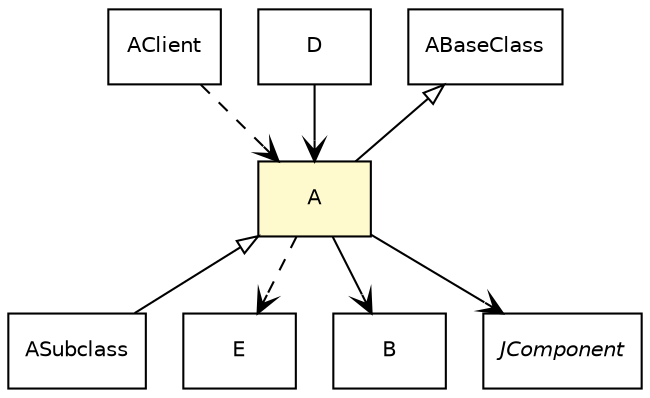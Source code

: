 #!/usr/local/bin/dot
#
# Class diagram 
# Generated by UmlGraph version 4.1 (http://www.spinellis.gr/sw/umlgraph)
#

digraph G {
	edge [fontname="Helvetica",fontsize=10,labelfontname="Helvetica",labelfontsize=10];
	node [fontname="Helvetica",fontsize=10,shape=record];
	// gr.spinellis.context.classes.AClient
	c420 [label="AClient", fontname="Helvetica", fontcolor="black", fontsize=10.0];
	// gr.spinellis.context.classes.ASubclass
	c422 [label="ASubclass", fontname="Helvetica", fontcolor="black", fontsize=10.0];
	// gr.spinellis.context.classes.E
	c423 [label="E", fontname="Helvetica", fontcolor="black", fontsize=10.0];
	// gr.spinellis.context.classes.D
	c425 [label="D", fontname="Helvetica", fontcolor="black", fontsize=10.0];
	// gr.spinellis.context.classes.B
	c428 [label="B", fontname="Helvetica", fontcolor="black", fontsize=10.0];
	// gr.spinellis.context.classes.ABaseClass
	c429 [label="ABaseClass", fontname="Helvetica", fontcolor="black", fontsize=10.0];
	// gr.spinellis.context.classes.A
	c430 [label="A", fontname="Helvetica", style=filled, fillcolor="lemonchiffon", fontcolor="black", fontsize=10.0];
	//gr.spinellis.context.classes.ASubclass extends gr.spinellis.context.classes.A
	c430 -> c422 [dir=back,arrowtail=empty];
	//gr.spinellis.context.classes.A extends gr.spinellis.context.classes.ABaseClass
	c429 -> c430 [dir=back,arrowtail=empty];
	// gr.spinellis.context.classes.D navassoc gr.spinellis.context.classes.A
	c425 -> c430 [taillabel="", label="", headlabel="", fontname="Helvetica", fontcolor="black", fontsize=10.0, color="black", arrowhead=open];
	// gr.spinellis.context.classes.A navassoc gr.spinellis.context.classes.B
	c430 -> c428 [taillabel="", label="", headlabel="", fontname="Helvetica", fontcolor="black", fontsize=10.0, color="black", arrowhead=open];
	// gr.spinellis.context.classes.A navassoc javax.swing.JComponent
	c430 -> c506 [taillabel="", label="", headlabel="", fontname="Helvetica", fontcolor="black", fontsize=10.0, color="black", arrowhead=open];
	// gr.spinellis.context.classes.AClient depend gr.spinellis.context.classes.A
	c420 -> c430 [taillabel="", label="", headlabel="", fontname="Helvetica", fontcolor="black", fontsize=10.0, color="black", arrowhead=open, style=dashed];
	// gr.spinellis.context.classes.A depend gr.spinellis.context.classes.E
	c430 -> c423 [taillabel="", label="", headlabel="", fontname="Helvetica", fontcolor="black", fontsize=10.0, color="black", arrowhead=open, style=dashed];
	// javax.swing.JComponent
	c506 [label="JComponent", fontname="Helvetica-Oblique", fontcolor="black", fontsize=10.0, URL="http://java.sun.com/j2se/1.4.2/docs/api/javax/swing/JComponent.html"];
}

